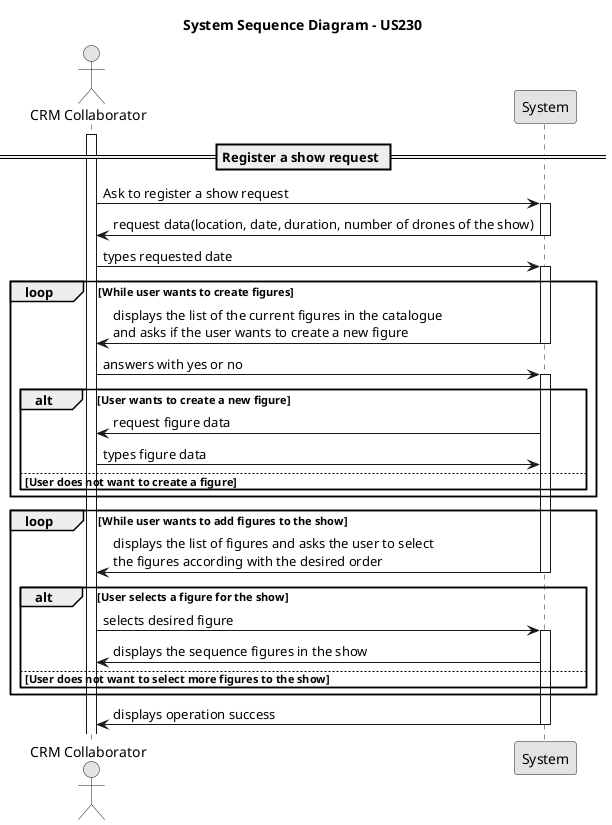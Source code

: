 @startuml
skinparam monochrome true
skinparam packageStyle rectangle
skinparam shadowing false

actor "CRM Collaborator" as crmCollaborator
participant "System" as system

title System Sequence Diagram - US230

 == Register a show request ==
 activate crmCollaborator

     crmCollaborator -> system : Ask to register a show request
     activate system

         system -> crmCollaborator : request data(location, date, duration, number of drones of the show)
     deactivate system

     crmCollaborator -> system : types requested date
     activate system

         loop While user wants to create figures
         system -> crmCollaborator : displays the list of the current figures in the catalogue \nand asks if the user wants to create a new figure
     deactivate system

     crmCollaborator -> system : answers with yes or no
     activate system

         alt User wants to create a new figure
            system -> crmCollaborator : request figure data
            crmCollaborator -> system : types figure data
         else User does not want to create a figure

         end
         end

         loop While user wants to add figures to the show
         system -> crmCollaborator : displays the list of figures and asks the user to select \nthe figures according with the desired order
     deactivate system
     alt User selects a figure for the show
     crmCollaborator -> system : selects desired figure
     activate system

        system -> crmCollaborator : displays the sequence figures in the show
        else User does not want to select more figures to the show
        end
        end

        system -> crmCollaborator : displays operation success
     deactivate system
 @enduml